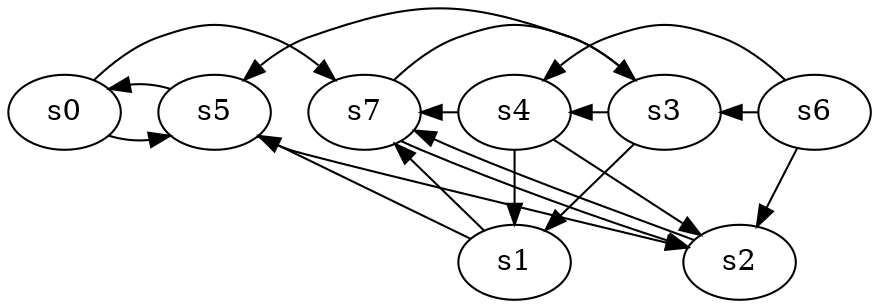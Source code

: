 digraph game_0652_complex_8 {
    s0 [name="s0", player=1];
    s1 [name="s1", player=1];
    s2 [name="s2", player=1];
    s3 [name="s3", player=0, target=1];
    s4 [name="s4", player=0, target=1];
    s5 [name="s5", player=0];
    s6 [name="s6", player=1];
    s7 [name="s7", player=1, target=1];

    s0 -> s5 [constraint="!(time % 6 == 1)"];
    s0 -> s7 [constraint="time % 2 == 1 && time % 3 == 2"];
    s1 -> s5 [constraint="time == 0 || time == 1 || time == 17 || time == 22"];
    s1 -> s7 [constraint="time % 7 == 0"];
    s2 -> s7 [constraint="time % 6 == 3"];
    s3 -> s1 [constraint="!(time % 6 == 0)"];
    s3 -> s4 [constraint="time % 7 == 3"];
    s3 -> s5 [constraint="time == 1 || time == 5 || time == 10 || time == 14"];
    s4 -> s1;
    s4 -> s2;
    s4 -> s7 [constraint="!(time % 2 == 1)"];
    s5 -> s0 [constraint="time % 2 == 1 && time % 3 == 1"];
    s5 -> s2 [constraint="time % 3 == 2 && time % 4 == 0"];
    s6 -> s2;
    s6 -> s3 [constraint="!(time % 3 == 1)"];
    s6 -> s4 [constraint="!(time % 6 == 3)"];
    s7 -> s2 [constraint="time % 4 == 0 || time % 5 == 4"];
    s7 -> s3 [constraint="time % 5 == 0 || time % 4 == 2"];
}
